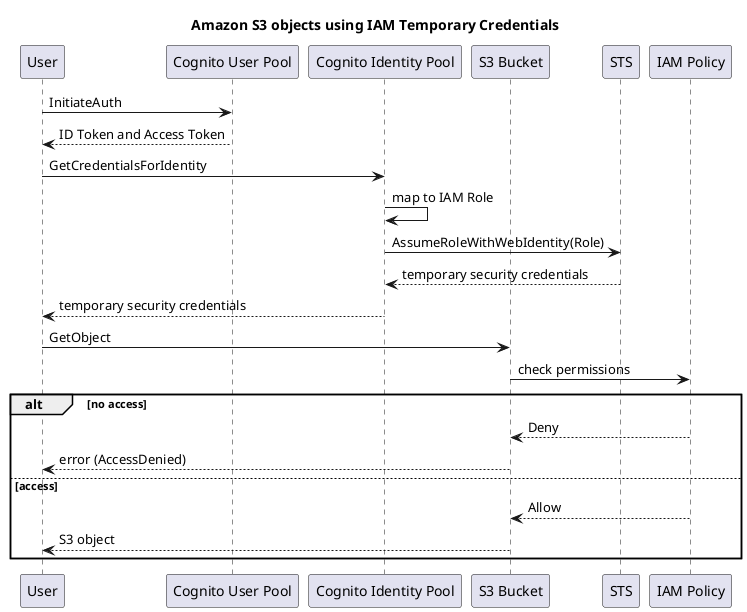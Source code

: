 @startuml Amazon S3 objects using IAM Temporary Credentials

title Amazon S3 objects using IAM Temporary Credentials
' compare with https://docs.aws.amazon.com/cognito/latest/developerguide/what-is-amazon-cognito.html

participant "User" as user
participant "Cognito User Pool" as userpool
participant "Cognito Identity Pool" as idpool
participant "S3 Bucket" as s3
participant "STS" as sts
participant "IAM Policy" as permissions

' 1. Authenticate and get tokens
user -> userpool: InitiateAuth
user <-- userpool: ID Token and Access Token

' 2. Exchange tokens for AWS credentials
user -> idpool: GetCredentialsForIdentity
idpool -> idpool: map to IAM Role
idpool -> sts: AssumeRoleWithWebIdentity(Role)
idpool <-- sts: temporary security credentials
user <-- idpool: temporary security credentials

' 3. Access AWS services with credentials
user -> s3: GetObject
s3 -> permissions: check permissions
alt no access
  s3 <-- permissions: Deny
  user <-- s3: error (AccessDenied)
else access
  s3 <-- permissions: Allow
  user <-- s3: S3 object
end

@enduml